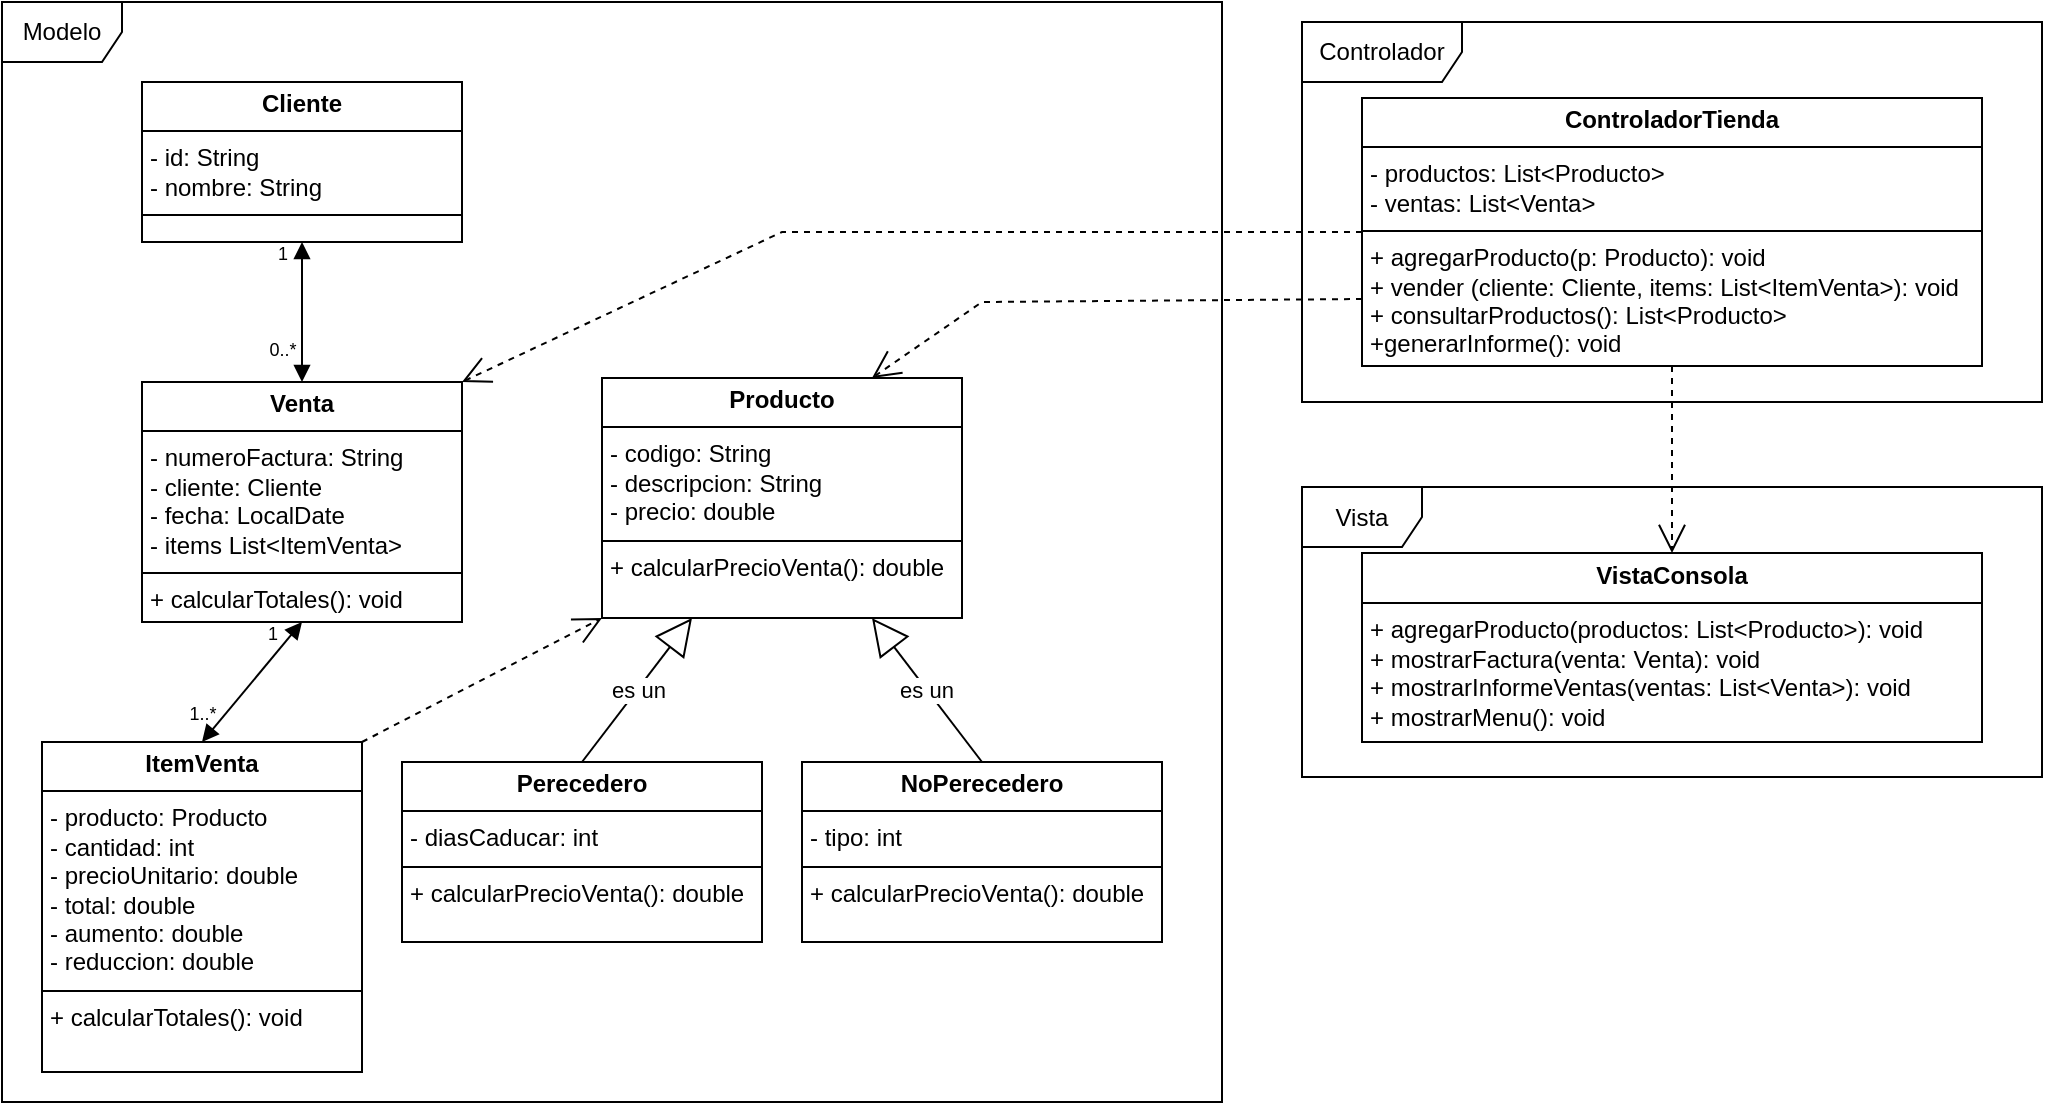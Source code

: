 <mxfile version="27.0.6">
  <diagram name="Página-1" id="bdQIcGKAEdbMdTS_5JnG">
    <mxGraphModel dx="1109" dy="656" grid="1" gridSize="10" guides="1" tooltips="1" connect="1" arrows="1" fold="1" page="1" pageScale="1" pageWidth="827" pageHeight="1169" math="0" shadow="0">
      <root>
        <mxCell id="0" />
        <mxCell id="1" parent="0" />
        <mxCell id="Kli_sDknE5q05ekALt0p-78" value="Modelo" style="shape=umlFrame;whiteSpace=wrap;html=1;pointerEvents=0;" vertex="1" parent="1">
          <mxGeometry x="10" y="60" width="610" height="550" as="geometry" />
        </mxCell>
        <mxCell id="Kli_sDknE5q05ekALt0p-79" value="&lt;p style=&quot;margin:0px;margin-top:4px;text-align:center;&quot;&gt;&lt;b&gt;Cliente&lt;/b&gt;&lt;/p&gt;&lt;hr size=&quot;1&quot; style=&quot;border-style:solid;&quot;&gt;&lt;p style=&quot;margin:0px;margin-left:4px;&quot;&gt;- id: String&lt;/p&gt;&lt;p style=&quot;margin:0px;margin-left:4px;&quot;&gt;- nombre: String&lt;/p&gt;&lt;hr size=&quot;1&quot; style=&quot;border-style:solid;&quot;&gt;&lt;p style=&quot;margin:0px;margin-left:4px;&quot;&gt;&lt;br&gt;&lt;/p&gt;" style="verticalAlign=top;align=left;overflow=fill;html=1;whiteSpace=wrap;" vertex="1" parent="1">
          <mxGeometry x="80" y="100" width="160" height="80" as="geometry" />
        </mxCell>
        <mxCell id="Kli_sDknE5q05ekALt0p-80" value="&lt;p style=&quot;margin:0px;margin-top:4px;text-align:center;&quot;&gt;&lt;b&gt;Venta&lt;/b&gt;&lt;/p&gt;&lt;hr size=&quot;1&quot; style=&quot;border-style:solid;&quot;&gt;&lt;p style=&quot;margin:0px;margin-left:4px;&quot;&gt;- numeroFactura: String&lt;/p&gt;&lt;p style=&quot;margin:0px;margin-left:4px;&quot;&gt;- cliente: Cliente&lt;/p&gt;&lt;p style=&quot;margin:0px;margin-left:4px;&quot;&gt;- fecha: LocalDate&lt;/p&gt;&lt;p style=&quot;margin:0px;margin-left:4px;&quot;&gt;- items List&amp;lt;ItemVenta&amp;gt;&lt;/p&gt;&lt;hr size=&quot;1&quot; style=&quot;border-style:solid;&quot;&gt;&lt;p style=&quot;margin:0px;margin-left:4px;&quot;&gt;+ calcularTotales(): void&lt;/p&gt;" style="verticalAlign=top;align=left;overflow=fill;html=1;whiteSpace=wrap;" vertex="1" parent="1">
          <mxGeometry x="80" y="250" width="160" height="120" as="geometry" />
        </mxCell>
        <mxCell id="Kli_sDknE5q05ekALt0p-81" value="" style="endArrow=block;startArrow=block;endFill=1;startFill=1;html=1;rounded=0;entryX=0.5;entryY=1;entryDx=0;entryDy=0;exitX=0.5;exitY=0;exitDx=0;exitDy=0;" edge="1" parent="1" source="Kli_sDknE5q05ekALt0p-80" target="Kli_sDknE5q05ekALt0p-79">
          <mxGeometry width="160" relative="1" as="geometry">
            <mxPoint x="170" y="330" as="sourcePoint" />
            <mxPoint x="330" y="330" as="targetPoint" />
          </mxGeometry>
        </mxCell>
        <mxCell id="Kli_sDknE5q05ekALt0p-82" value="&lt;font style=&quot;font-size: 9px;&quot;&gt;1&lt;/font&gt;" style="text;html=1;align=center;verticalAlign=middle;resizable=0;points=[];autosize=1;strokeColor=none;fillColor=none;" vertex="1" parent="1">
          <mxGeometry x="135" y="170" width="30" height="30" as="geometry" />
        </mxCell>
        <mxCell id="Kli_sDknE5q05ekALt0p-83" value="&lt;font style=&quot;font-size: 9px;&quot;&gt;0..*&lt;/font&gt;" style="text;html=1;align=center;verticalAlign=middle;resizable=0;points=[];autosize=1;strokeColor=none;fillColor=none;" vertex="1" parent="1">
          <mxGeometry x="130" y="218" width="40" height="30" as="geometry" />
        </mxCell>
        <mxCell id="Kli_sDknE5q05ekALt0p-84" value="&lt;p style=&quot;margin:0px;margin-top:4px;text-align:center;&quot;&gt;&lt;b&gt;ItemVenta&lt;/b&gt;&lt;/p&gt;&lt;hr size=&quot;1&quot; style=&quot;border-style:solid;&quot;&gt;&lt;p style=&quot;margin:0px;margin-left:4px;&quot;&gt;- producto: Producto&lt;/p&gt;&lt;p style=&quot;margin:0px;margin-left:4px;&quot;&gt;- cantidad: int&lt;/p&gt;&lt;p style=&quot;margin:0px;margin-left:4px;&quot;&gt;- precioUnitario: double&lt;/p&gt;&lt;p style=&quot;margin:0px;margin-left:4px;&quot;&gt;- total: double&lt;/p&gt;&lt;p style=&quot;margin:0px;margin-left:4px;&quot;&gt;- aumento: double&lt;/p&gt;&lt;p style=&quot;margin:0px;margin-left:4px;&quot;&gt;- reduccion: double&lt;/p&gt;&lt;hr size=&quot;1&quot; style=&quot;border-style:solid;&quot;&gt;&lt;p style=&quot;margin:0px;margin-left:4px;&quot;&gt;+ calcularTotales(): void&lt;/p&gt;" style="verticalAlign=top;align=left;overflow=fill;html=1;whiteSpace=wrap;" vertex="1" parent="1">
          <mxGeometry x="30" y="430" width="160" height="165" as="geometry" />
        </mxCell>
        <mxCell id="Kli_sDknE5q05ekALt0p-85" value="&lt;font style=&quot;font-size: 9px;&quot;&gt;1&lt;/font&gt;" style="text;html=1;align=center;verticalAlign=middle;resizable=0;points=[];autosize=1;strokeColor=none;fillColor=none;" vertex="1" parent="1">
          <mxGeometry x="130" y="360" width="30" height="30" as="geometry" />
        </mxCell>
        <mxCell id="Kli_sDknE5q05ekALt0p-86" value="&lt;font style=&quot;font-size: 9px;&quot;&gt;1..*&lt;/font&gt;" style="text;html=1;align=center;verticalAlign=middle;resizable=0;points=[];autosize=1;strokeColor=none;fillColor=none;" vertex="1" parent="1">
          <mxGeometry x="90" y="400" width="40" height="30" as="geometry" />
        </mxCell>
        <mxCell id="Kli_sDknE5q05ekALt0p-87" value="" style="endArrow=block;startArrow=block;endFill=1;startFill=1;html=1;rounded=0;entryX=0.5;entryY=1;entryDx=0;entryDy=0;exitX=0.5;exitY=0;exitDx=0;exitDy=0;" edge="1" parent="1" source="Kli_sDknE5q05ekALt0p-84" target="Kli_sDknE5q05ekALt0p-80">
          <mxGeometry width="160" relative="1" as="geometry">
            <mxPoint x="159.6" y="450" as="sourcePoint" />
            <mxPoint x="159.6" y="360" as="targetPoint" />
          </mxGeometry>
        </mxCell>
        <mxCell id="Kli_sDknE5q05ekALt0p-88" value="&lt;p style=&quot;margin:0px;margin-top:4px;text-align:center;&quot;&gt;&lt;b&gt;Producto&lt;/b&gt;&lt;/p&gt;&lt;hr size=&quot;1&quot; style=&quot;border-style:solid;&quot;&gt;&lt;p style=&quot;margin:0px;margin-left:4px;&quot;&gt;- codigo: String&lt;br&gt;&lt;/p&gt;&lt;p style=&quot;margin:0px;margin-left:4px;&quot;&gt;- descripcion: String&lt;/p&gt;&lt;p style=&quot;margin:0px;margin-left:4px;&quot;&gt;- precio: double&lt;/p&gt;&lt;hr size=&quot;1&quot; style=&quot;border-style:solid;&quot;&gt;&lt;p style=&quot;margin:0px;margin-left:4px;&quot;&gt;+ calcularPrecioVenta(): double&lt;/p&gt;" style="verticalAlign=top;align=left;overflow=fill;html=1;whiteSpace=wrap;" vertex="1" parent="1">
          <mxGeometry x="310" y="248" width="180" height="120" as="geometry" />
        </mxCell>
        <mxCell id="Kli_sDknE5q05ekALt0p-89" value="&lt;p style=&quot;margin:0px;margin-top:4px;text-align:center;&quot;&gt;&lt;b&gt;Perecedero&lt;/b&gt;&lt;/p&gt;&lt;hr size=&quot;1&quot; style=&quot;border-style:solid;&quot;&gt;&lt;p style=&quot;margin:0px;margin-left:4px;&quot;&gt;- diasCaducar: int&lt;br&gt;&lt;/p&gt;&lt;hr size=&quot;1&quot; style=&quot;border-style:solid;&quot;&gt;&lt;p style=&quot;margin:0px;margin-left:4px;&quot;&gt;+ calcularPrecioVenta(): double&lt;/p&gt;" style="verticalAlign=top;align=left;overflow=fill;html=1;whiteSpace=wrap;" vertex="1" parent="1">
          <mxGeometry x="210" y="440" width="180" height="90" as="geometry" />
        </mxCell>
        <mxCell id="Kli_sDknE5q05ekALt0p-90" value="&lt;p style=&quot;margin:0px;margin-top:4px;text-align:center;&quot;&gt;&lt;b&gt;NoPerecedero&lt;/b&gt;&lt;/p&gt;&lt;hr size=&quot;1&quot; style=&quot;border-style:solid;&quot;&gt;&lt;p style=&quot;margin:0px;margin-left:4px;&quot;&gt;- tipo: int&lt;br&gt;&lt;/p&gt;&lt;hr size=&quot;1&quot; style=&quot;border-style:solid;&quot;&gt;&lt;p style=&quot;margin:0px;margin-left:4px;&quot;&gt;+ calcularPrecioVenta(): double&lt;/p&gt;" style="verticalAlign=top;align=left;overflow=fill;html=1;whiteSpace=wrap;" vertex="1" parent="1">
          <mxGeometry x="410" y="440" width="180" height="90" as="geometry" />
        </mxCell>
        <mxCell id="Kli_sDknE5q05ekALt0p-91" value="es un" style="endArrow=block;endSize=16;endFill=0;html=1;rounded=0;entryX=0.25;entryY=1;entryDx=0;entryDy=0;exitX=0.5;exitY=0;exitDx=0;exitDy=0;" edge="1" parent="1" source="Kli_sDknE5q05ekALt0p-89" target="Kli_sDknE5q05ekALt0p-88">
          <mxGeometry width="160" relative="1" as="geometry">
            <mxPoint x="240" y="590" as="sourcePoint" />
            <mxPoint x="400" y="590" as="targetPoint" />
          </mxGeometry>
        </mxCell>
        <mxCell id="Kli_sDknE5q05ekALt0p-92" value="es un" style="endArrow=block;endSize=16;endFill=0;html=1;rounded=0;entryX=0.75;entryY=1;entryDx=0;entryDy=0;exitX=0.5;exitY=0;exitDx=0;exitDy=0;" edge="1" parent="1" source="Kli_sDknE5q05ekALt0p-90" target="Kli_sDknE5q05ekALt0p-88">
          <mxGeometry width="160" relative="1" as="geometry">
            <mxPoint x="310" y="450" as="sourcePoint" />
            <mxPoint x="365" y="378" as="targetPoint" />
          </mxGeometry>
        </mxCell>
        <mxCell id="Kli_sDknE5q05ekALt0p-93" value="" style="endArrow=open;endSize=12;dashed=1;html=1;rounded=0;entryX=0;entryY=1;entryDx=0;entryDy=0;exitX=1;exitY=0;exitDx=0;exitDy=0;" edge="1" parent="1" source="Kli_sDknE5q05ekALt0p-84" target="Kli_sDknE5q05ekALt0p-88">
          <mxGeometry width="160" relative="1" as="geometry">
            <mxPoint x="130" y="520" as="sourcePoint" />
            <mxPoint x="290" y="520" as="targetPoint" />
          </mxGeometry>
        </mxCell>
        <mxCell id="Kli_sDknE5q05ekALt0p-94" value="Controlador" style="shape=umlFrame;whiteSpace=wrap;html=1;pointerEvents=0;width=80;height=30;" vertex="1" parent="1">
          <mxGeometry x="660" y="70" width="370" height="190" as="geometry" />
        </mxCell>
        <mxCell id="Kli_sDknE5q05ekALt0p-95" value="&lt;p style=&quot;margin:0px;margin-top:4px;text-align:center;&quot;&gt;&lt;b&gt;ControladorTienda&lt;/b&gt;&lt;/p&gt;&lt;hr size=&quot;1&quot; style=&quot;border-style:solid;&quot;&gt;&lt;p style=&quot;margin:0px;margin-left:4px;&quot;&gt;- productos: List&amp;lt;Producto&amp;gt;&lt;br&gt;&lt;/p&gt;&lt;p style=&quot;margin:0px;margin-left:4px;&quot;&gt;- ventas: List&amp;lt;Venta&amp;gt;&lt;/p&gt;&lt;hr size=&quot;1&quot; style=&quot;border-style:solid;&quot;&gt;&lt;p style=&quot;margin:0px;margin-left:4px;&quot;&gt;+ agregarProducto(p: Producto): void&lt;/p&gt;&lt;p style=&quot;margin:0px;margin-left:4px;&quot;&gt;+ vender (cliente: Cliente, items: List&amp;lt;ItemVenta&amp;gt;): void&lt;/p&gt;&lt;p style=&quot;margin:0px;margin-left:4px;&quot;&gt;+ consultarProductos(): List&amp;lt;Producto&amp;gt;&lt;/p&gt;&lt;p style=&quot;margin:0px;margin-left:4px;&quot;&gt;+generarInforme(): void&lt;/p&gt;" style="verticalAlign=top;align=left;overflow=fill;html=1;whiteSpace=wrap;" vertex="1" parent="1">
          <mxGeometry x="690" y="108" width="310" height="134" as="geometry" />
        </mxCell>
        <mxCell id="Kli_sDknE5q05ekALt0p-96" value="" style="endArrow=open;endSize=12;dashed=1;html=1;rounded=0;entryX=0.75;entryY=0;entryDx=0;entryDy=0;exitX=0;exitY=0.75;exitDx=0;exitDy=0;" edge="1" parent="1" source="Kli_sDknE5q05ekALt0p-95" target="Kli_sDknE5q05ekALt0p-88">
          <mxGeometry width="160" relative="1" as="geometry">
            <mxPoint x="470" y="360" as="sourcePoint" />
            <mxPoint x="630" y="360" as="targetPoint" />
            <Array as="points">
              <mxPoint x="500" y="210" />
            </Array>
          </mxGeometry>
        </mxCell>
        <mxCell id="Kli_sDknE5q05ekALt0p-97" value="" style="endArrow=open;endSize=12;dashed=1;html=1;rounded=0;entryX=1;entryY=0;entryDx=0;entryDy=0;exitX=0;exitY=0.5;exitDx=0;exitDy=0;" edge="1" parent="1" source="Kli_sDknE5q05ekALt0p-95" target="Kli_sDknE5q05ekALt0p-80">
          <mxGeometry width="160" relative="1" as="geometry">
            <mxPoint x="700" y="214" as="sourcePoint" />
            <mxPoint x="455" y="258" as="targetPoint" />
            <Array as="points">
              <mxPoint x="400" y="175" />
            </Array>
          </mxGeometry>
        </mxCell>
        <mxCell id="Kli_sDknE5q05ekALt0p-98" value="Vista" style="shape=umlFrame;whiteSpace=wrap;html=1;pointerEvents=0;" vertex="1" parent="1">
          <mxGeometry x="660" y="302.5" width="370" height="145" as="geometry" />
        </mxCell>
        <mxCell id="Kli_sDknE5q05ekALt0p-99" value="&lt;p style=&quot;margin:0px;margin-top:4px;text-align:center;&quot;&gt;&lt;b&gt;VistaConsola&lt;/b&gt;&lt;/p&gt;&lt;hr size=&quot;1&quot; style=&quot;border-style:solid;&quot;&gt;&lt;p style=&quot;margin:0px;margin-left:4px;&quot;&gt;+ agregarProducto(productos: List&amp;lt;Producto&amp;gt;): void&lt;/p&gt;&lt;p style=&quot;margin:0px;margin-left:4px;&quot;&gt;+ mostrarFactura(venta: Venta): void&lt;/p&gt;&lt;p style=&quot;margin:0px;margin-left:4px;&quot;&gt;+ mostrarInformeVentas(ventas: List&amp;lt;Venta&amp;gt;): void&lt;/p&gt;&lt;p style=&quot;margin:0px;margin-left:4px;&quot;&gt;+ mostrarMenu(): void&lt;/p&gt;" style="verticalAlign=top;align=left;overflow=fill;html=1;whiteSpace=wrap;" vertex="1" parent="1">
          <mxGeometry x="690" y="335.5" width="310" height="94.5" as="geometry" />
        </mxCell>
        <mxCell id="Kli_sDknE5q05ekALt0p-100" value="" style="endArrow=open;endSize=12;dashed=1;html=1;rounded=0;exitX=0.5;exitY=1;exitDx=0;exitDy=0;entryX=0.5;entryY=0;entryDx=0;entryDy=0;" edge="1" parent="1" source="Kli_sDknE5q05ekALt0p-95" target="Kli_sDknE5q05ekALt0p-99">
          <mxGeometry width="160" relative="1" as="geometry">
            <mxPoint x="740" y="430" as="sourcePoint" />
            <mxPoint x="845" y="350" as="targetPoint" />
          </mxGeometry>
        </mxCell>
      </root>
    </mxGraphModel>
  </diagram>
</mxfile>
